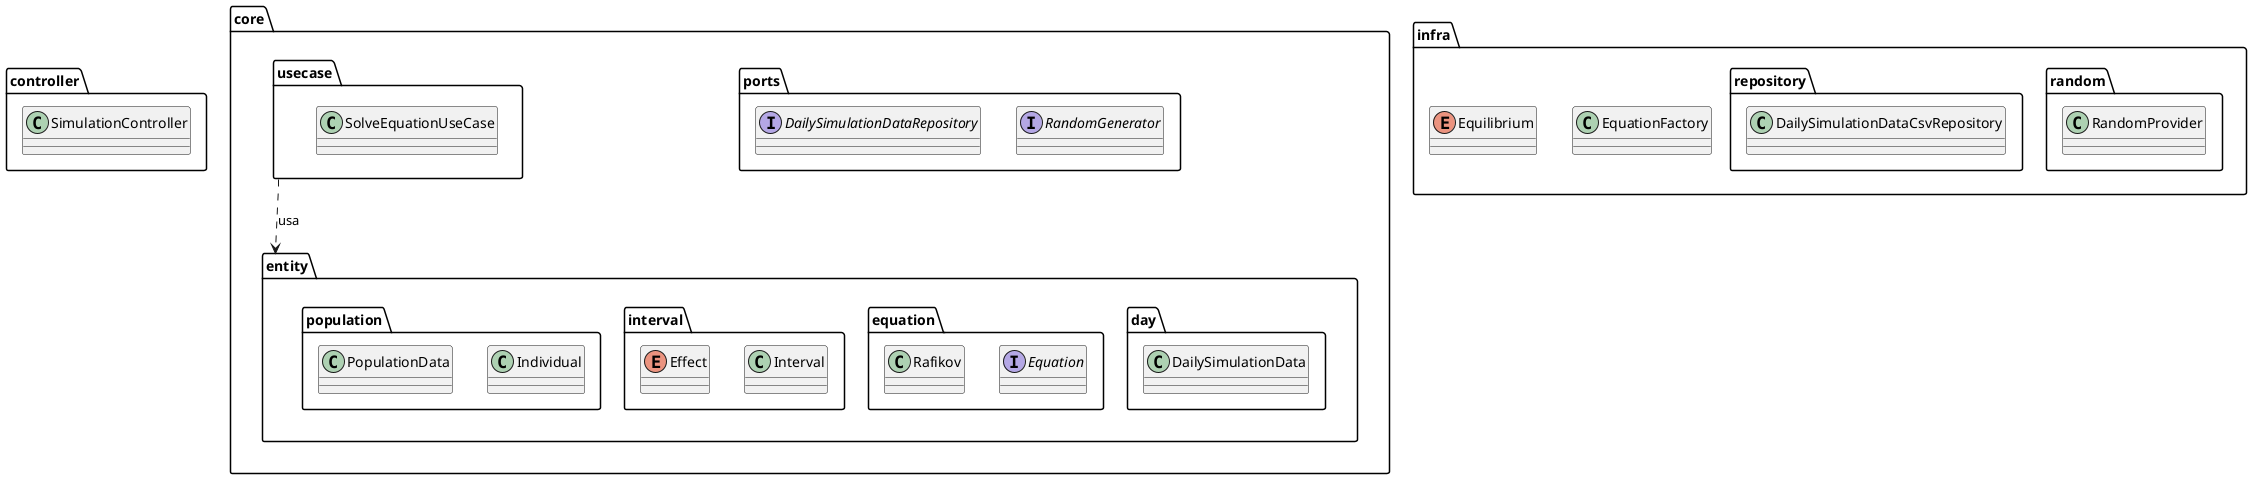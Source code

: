 @startuml

package controller{
    class SimulationController
}

package core {

  package entity {

    package day{
      class DailySimulationData
    }

    package equation{
        interface Equation
        class Rafikov
    }


    package interval{
        class Interval
        enum Effect
    }

    package population{
        class Individual
        class PopulationData
    }
  }

    package ports{
        interface RandomGenerator
        interface DailySimulationDataRepository
    }

  package usecase {
    class SolveEquationUseCase
  }
}

package infra {

  package random{
    class RandomProvider
  }

  package repository{
    class DailySimulationDataCsvRepository
  }

  class EquationFactory
  enum Equilibrium
}

core.usecase ..> core.entity : usa

@enduml